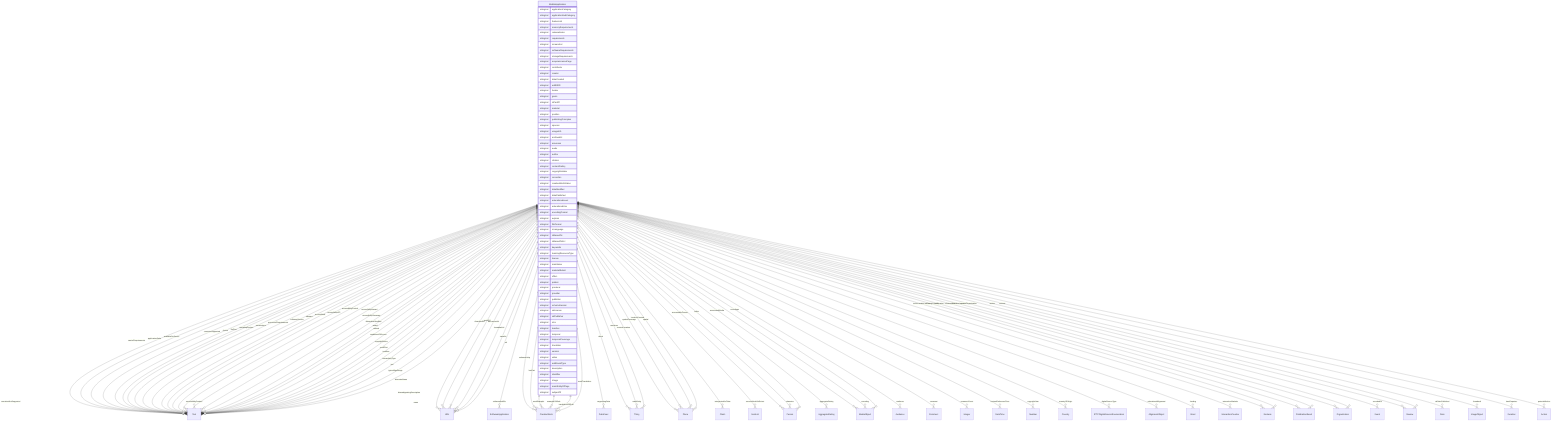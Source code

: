 erDiagram
MobileApplication {
    stringList applicationCategory  
    stringList applicationSubCategory  
    stringList featureList  
    stringList memoryRequirements  
    stringList releaseNotes  
    stringList requirements  
    stringList screenshot  
    stringList softwareRequirements  
    stringList storageRequirements  
    stringList acquireLicensePage  
    stringList contributor  
    stringList creator  
    stringList dateCreated  
    stringList editEIDR  
    stringList funder  
    stringList genre  
    stringList isPartOf  
    stringList material  
    stringList position  
    stringList publishingPrinciples  
    stringList sponsor  
    stringList usageInfo  
    stringList archivedAt  
    stringList assesses  
    stringList audio  
    stringList author  
    stringList citation  
    stringList contentRating  
    stringList copyrightHolder  
    stringList correction  
    stringList creativeWorkStatus  
    stringList dateModified  
    stringList datePublished  
    stringList educationalLevel  
    stringList educationalUse  
    stringList encodingFormat  
    stringList expires  
    stringList fileFormat  
    stringList inLanguage  
    stringList isBasedOn  
    stringList isBasedOnUrl  
    stringList keywords  
    stringList learningResourceType  
    stringList license  
    stringList maintainer  
    stringList materialExtent  
    stringList offers  
    stringList pattern  
    stringList producer  
    stringList provider  
    stringList publisher  
    stringList schemaVersion  
    stringList sdLicense  
    stringList sdPublisher  
    stringList size  
    stringList teaches  
    stringList temporal  
    stringList temporalCoverage  
    stringList translator  
    stringList version  
    stringList video  
    stringList additionalType  
    stringList description  
    stringList identifier  
    stringList image  
    stringList mainEntityOfPage  
    stringList subjectOf  
}

MobileApplication ||--}o Text : "carrierRequirements"
MobileApplication ||--}o Text : "applicationSuite"
MobileApplication ||--}o Text : "availableOnDevice"
MobileApplication ||--}o Text : "countriesNotSupported"
MobileApplication ||--}o Text : "countriesSupported"
MobileApplication ||--}o Text : "device"
MobileApplication ||--}o URL : "downloadUrl"
MobileApplication ||--}o Text : "fileSize"
MobileApplication ||--}o URL : "installUrl"
MobileApplication ||--}o Text : "operatingSystem"
MobileApplication ||--}o Text : "permissions"
MobileApplication ||--}o Text : "processorRequirements"
MobileApplication ||--}o SoftwareApplication : "softwareAddOn"
MobileApplication ||--}o CreativeWork : "softwareHelp"
MobileApplication ||--}o Text : "softwareVersion"
MobileApplication ||--}o DataFeed : "supportingData"
MobileApplication ||--}o Thing : "about"
MobileApplication ||--}o Place : "contentLocation"
MobileApplication ||--}o CreativeWork : "hasPart"
MobileApplication ||--}o Claim : "interpretedAsClaim"
MobileApplication ||--}o Thing : "mainEntity"
MobileApplication ||--}o Place : "spatialCoverage"
MobileApplication ||--}o CreativeWork : "workExample"
MobileApplication ||--}o Text : "abstract"
MobileApplication ||--}o Text : "accessMode"
MobileApplication ||--}o ItemList : "accessModeSufficient"
MobileApplication ||--}o Text : "accessibilityAPI"
MobileApplication ||--}o Text : "accessibilityControl"
MobileApplication ||--}o Text : "accessibilityFeature"
MobileApplication ||--}o Text : "accessibilityHazard"
MobileApplication ||--}o Text : "accessibilitySummary"
MobileApplication ||--}o Person : "accountablePerson"
MobileApplication ||--}o AggregateRating : "aggregateRating"
MobileApplication ||--}o Text : "alternativeHeadline"
MobileApplication ||--}o MediaObject : "associatedMedia"
MobileApplication ||--}o Audience : "audience"
MobileApplication ||--}o Text : "award"
MobileApplication ||--}o Text : "awards"
MobileApplication ||--}o Person : "character"
MobileApplication ||--}o Comment : "comment"
MobileApplication ||--}o Integer : "commentCount"
MobileApplication ||--}o Text : "conditionsOfAccess"
MobileApplication ||--}o DateTime : "contentReferenceTime"
MobileApplication ||--}o Text : "copyrightNotice"
MobileApplication ||--}o Number : "copyrightYear"
MobileApplication ||--}o Country : "countryOfOrigin"
MobileApplication ||--}o Text : "creditText"
MobileApplication ||--}o IPTCDigitalSourceEnumeration : "digitalSourceType"
MobileApplication ||--}o URL : "discussionUrl"
MobileApplication ||--}o Person : "editor"
MobileApplication ||--}o AlignmentObject : "educationalAlignment"
MobileApplication ||--}o MediaObject : "encoding"
MobileApplication ||--}o MediaObject : "encodings"
MobileApplication ||--}o CreativeWork : "exampleOfWork"
MobileApplication ||--}o Grant : "funding"
MobileApplication ||--}o Text : "headline"
MobileApplication ||--}o InteractionCounter : "interactionStatistic"
MobileApplication ||--}o Text : "interactivityType"
MobileApplication ||--}o Boolean : "isAccessibleForFree"
MobileApplication ||--}o Boolean : "isFamilyFriendly"
MobileApplication ||--}o Place : "locationCreated"
MobileApplication ||--}o Thing : "mentions"
MobileApplication ||--}o PublicationEvent : "publication"
MobileApplication ||--}o Organization : "publisherImprint"
MobileApplication ||--}o Event : "recordedAt"
MobileApplication ||--}o PublicationEvent : "releasedEvent"
MobileApplication ||--}o Review : "review"
MobileApplication ||--}o Review : "reviews"
MobileApplication ||--}o Date : "sdDatePublished"
MobileApplication ||--}o Organization : "sourceOrganization"
MobileApplication ||--}o Place : "spatial"
MobileApplication ||--}o Text : "text"
MobileApplication ||--}o ImageObject : "thumbnail"
MobileApplication ||--}o URL : "thumbnailUrl"
MobileApplication ||--}o Duration : "timeRequired"
MobileApplication ||--}o CreativeWork : "translationOfWork"
MobileApplication ||--}o Text : "typicalAgeRange"
MobileApplication ||--}o CreativeWork : "workTranslation"
MobileApplication ||--}o Text : "alternateName"
MobileApplication ||--}o Text : "disambiguatingDescription"
MobileApplication ||--}o Text : "name"
MobileApplication ||--}o URL : "sameAs"
MobileApplication ||--}o Action : "potentialAction"
MobileApplication ||--}o URL : "url"